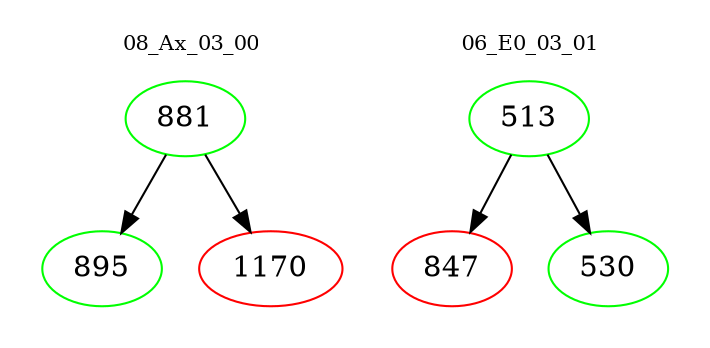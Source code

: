 digraph{
subgraph cluster_0 {
color = white
label = "08_Ax_03_00";
fontsize=10;
T0_881 [label="881", color="green"]
T0_881 -> T0_895 [color="black"]
T0_895 [label="895", color="green"]
T0_881 -> T0_1170 [color="black"]
T0_1170 [label="1170", color="red"]
}
subgraph cluster_1 {
color = white
label = "06_E0_03_01";
fontsize=10;
T1_513 [label="513", color="green"]
T1_513 -> T1_847 [color="black"]
T1_847 [label="847", color="red"]
T1_513 -> T1_530 [color="black"]
T1_530 [label="530", color="green"]
}
}
